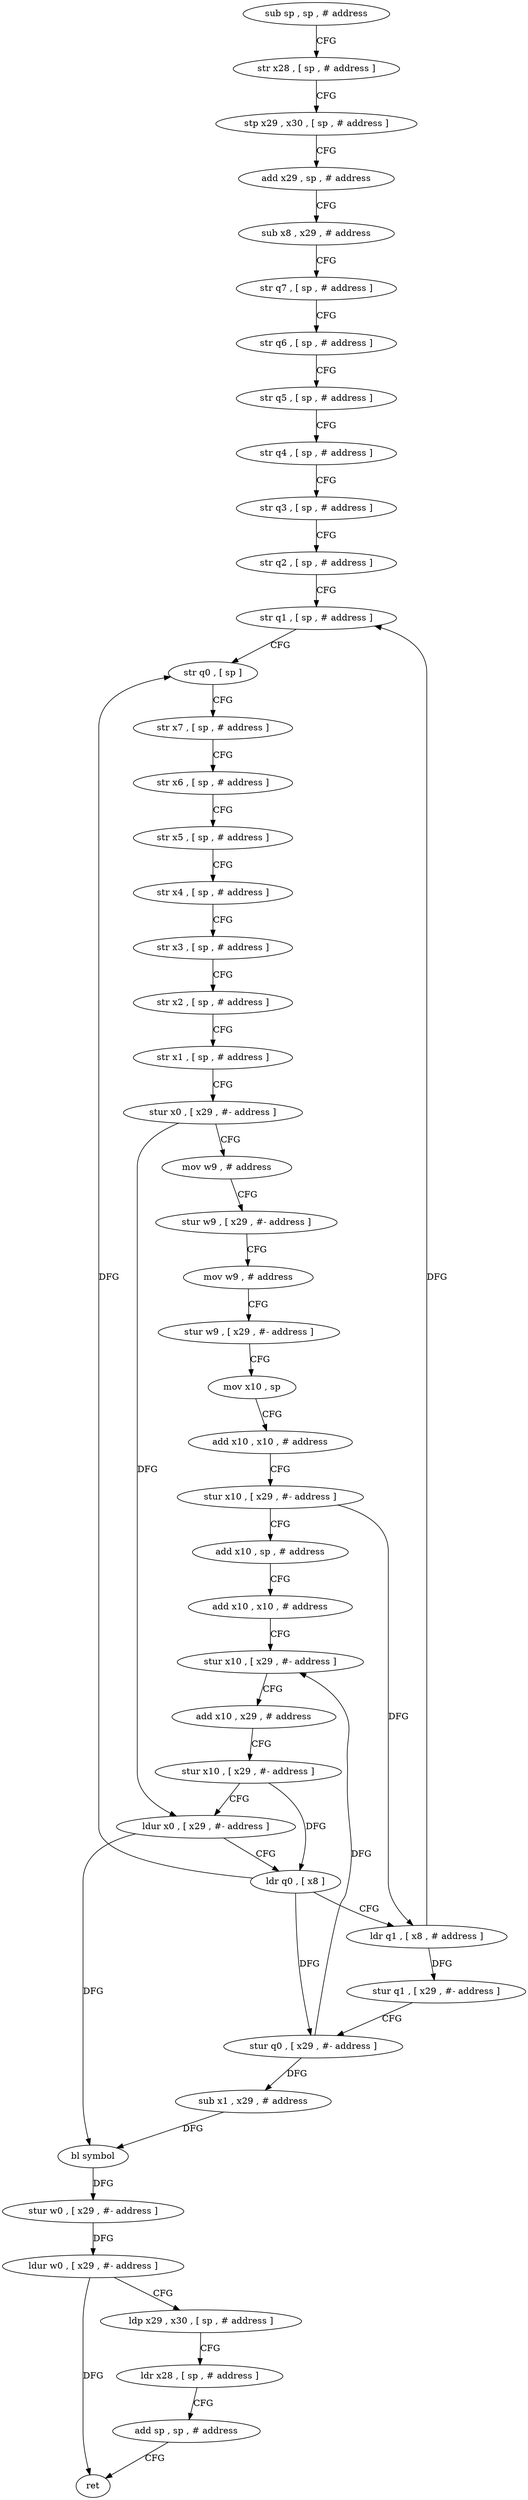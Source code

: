 digraph "func" {
"4255792" [label = "sub sp , sp , # address" ]
"4255796" [label = "str x28 , [ sp , # address ]" ]
"4255800" [label = "stp x29 , x30 , [ sp , # address ]" ]
"4255804" [label = "add x29 , sp , # address" ]
"4255808" [label = "sub x8 , x29 , # address" ]
"4255812" [label = "str q7 , [ sp , # address ]" ]
"4255816" [label = "str q6 , [ sp , # address ]" ]
"4255820" [label = "str q5 , [ sp , # address ]" ]
"4255824" [label = "str q4 , [ sp , # address ]" ]
"4255828" [label = "str q3 , [ sp , # address ]" ]
"4255832" [label = "str q2 , [ sp , # address ]" ]
"4255836" [label = "str q1 , [ sp , # address ]" ]
"4255840" [label = "str q0 , [ sp ]" ]
"4255844" [label = "str x7 , [ sp , # address ]" ]
"4255848" [label = "str x6 , [ sp , # address ]" ]
"4255852" [label = "str x5 , [ sp , # address ]" ]
"4255856" [label = "str x4 , [ sp , # address ]" ]
"4255860" [label = "str x3 , [ sp , # address ]" ]
"4255864" [label = "str x2 , [ sp , # address ]" ]
"4255868" [label = "str x1 , [ sp , # address ]" ]
"4255872" [label = "stur x0 , [ x29 , #- address ]" ]
"4255876" [label = "mov w9 , # address" ]
"4255880" [label = "stur w9 , [ x29 , #- address ]" ]
"4255884" [label = "mov w9 , # address" ]
"4255888" [label = "stur w9 , [ x29 , #- address ]" ]
"4255892" [label = "mov x10 , sp" ]
"4255896" [label = "add x10 , x10 , # address" ]
"4255900" [label = "stur x10 , [ x29 , #- address ]" ]
"4255904" [label = "add x10 , sp , # address" ]
"4255908" [label = "add x10 , x10 , # address" ]
"4255912" [label = "stur x10 , [ x29 , #- address ]" ]
"4255916" [label = "add x10 , x29 , # address" ]
"4255920" [label = "stur x10 , [ x29 , #- address ]" ]
"4255924" [label = "ldur x0 , [ x29 , #- address ]" ]
"4255928" [label = "ldr q0 , [ x8 ]" ]
"4255932" [label = "ldr q1 , [ x8 , # address ]" ]
"4255936" [label = "stur q1 , [ x29 , #- address ]" ]
"4255940" [label = "stur q0 , [ x29 , #- address ]" ]
"4255944" [label = "sub x1 , x29 , # address" ]
"4255948" [label = "bl symbol" ]
"4255952" [label = "stur w0 , [ x29 , #- address ]" ]
"4255956" [label = "ldur w0 , [ x29 , #- address ]" ]
"4255960" [label = "ldp x29 , x30 , [ sp , # address ]" ]
"4255964" [label = "ldr x28 , [ sp , # address ]" ]
"4255968" [label = "add sp , sp , # address" ]
"4255972" [label = "ret" ]
"4255792" -> "4255796" [ label = "CFG" ]
"4255796" -> "4255800" [ label = "CFG" ]
"4255800" -> "4255804" [ label = "CFG" ]
"4255804" -> "4255808" [ label = "CFG" ]
"4255808" -> "4255812" [ label = "CFG" ]
"4255812" -> "4255816" [ label = "CFG" ]
"4255816" -> "4255820" [ label = "CFG" ]
"4255820" -> "4255824" [ label = "CFG" ]
"4255824" -> "4255828" [ label = "CFG" ]
"4255828" -> "4255832" [ label = "CFG" ]
"4255832" -> "4255836" [ label = "CFG" ]
"4255836" -> "4255840" [ label = "CFG" ]
"4255840" -> "4255844" [ label = "CFG" ]
"4255844" -> "4255848" [ label = "CFG" ]
"4255848" -> "4255852" [ label = "CFG" ]
"4255852" -> "4255856" [ label = "CFG" ]
"4255856" -> "4255860" [ label = "CFG" ]
"4255860" -> "4255864" [ label = "CFG" ]
"4255864" -> "4255868" [ label = "CFG" ]
"4255868" -> "4255872" [ label = "CFG" ]
"4255872" -> "4255876" [ label = "CFG" ]
"4255872" -> "4255924" [ label = "DFG" ]
"4255876" -> "4255880" [ label = "CFG" ]
"4255880" -> "4255884" [ label = "CFG" ]
"4255884" -> "4255888" [ label = "CFG" ]
"4255888" -> "4255892" [ label = "CFG" ]
"4255892" -> "4255896" [ label = "CFG" ]
"4255896" -> "4255900" [ label = "CFG" ]
"4255900" -> "4255904" [ label = "CFG" ]
"4255900" -> "4255932" [ label = "DFG" ]
"4255904" -> "4255908" [ label = "CFG" ]
"4255908" -> "4255912" [ label = "CFG" ]
"4255912" -> "4255916" [ label = "CFG" ]
"4255916" -> "4255920" [ label = "CFG" ]
"4255920" -> "4255924" [ label = "CFG" ]
"4255920" -> "4255928" [ label = "DFG" ]
"4255924" -> "4255928" [ label = "CFG" ]
"4255924" -> "4255948" [ label = "DFG" ]
"4255928" -> "4255932" [ label = "CFG" ]
"4255928" -> "4255840" [ label = "DFG" ]
"4255928" -> "4255940" [ label = "DFG" ]
"4255932" -> "4255936" [ label = "DFG" ]
"4255932" -> "4255836" [ label = "DFG" ]
"4255936" -> "4255940" [ label = "CFG" ]
"4255940" -> "4255944" [ label = "DFG" ]
"4255940" -> "4255912" [ label = "DFG" ]
"4255944" -> "4255948" [ label = "DFG" ]
"4255948" -> "4255952" [ label = "DFG" ]
"4255952" -> "4255956" [ label = "DFG" ]
"4255956" -> "4255960" [ label = "CFG" ]
"4255956" -> "4255972" [ label = "DFG" ]
"4255960" -> "4255964" [ label = "CFG" ]
"4255964" -> "4255968" [ label = "CFG" ]
"4255968" -> "4255972" [ label = "CFG" ]
}
